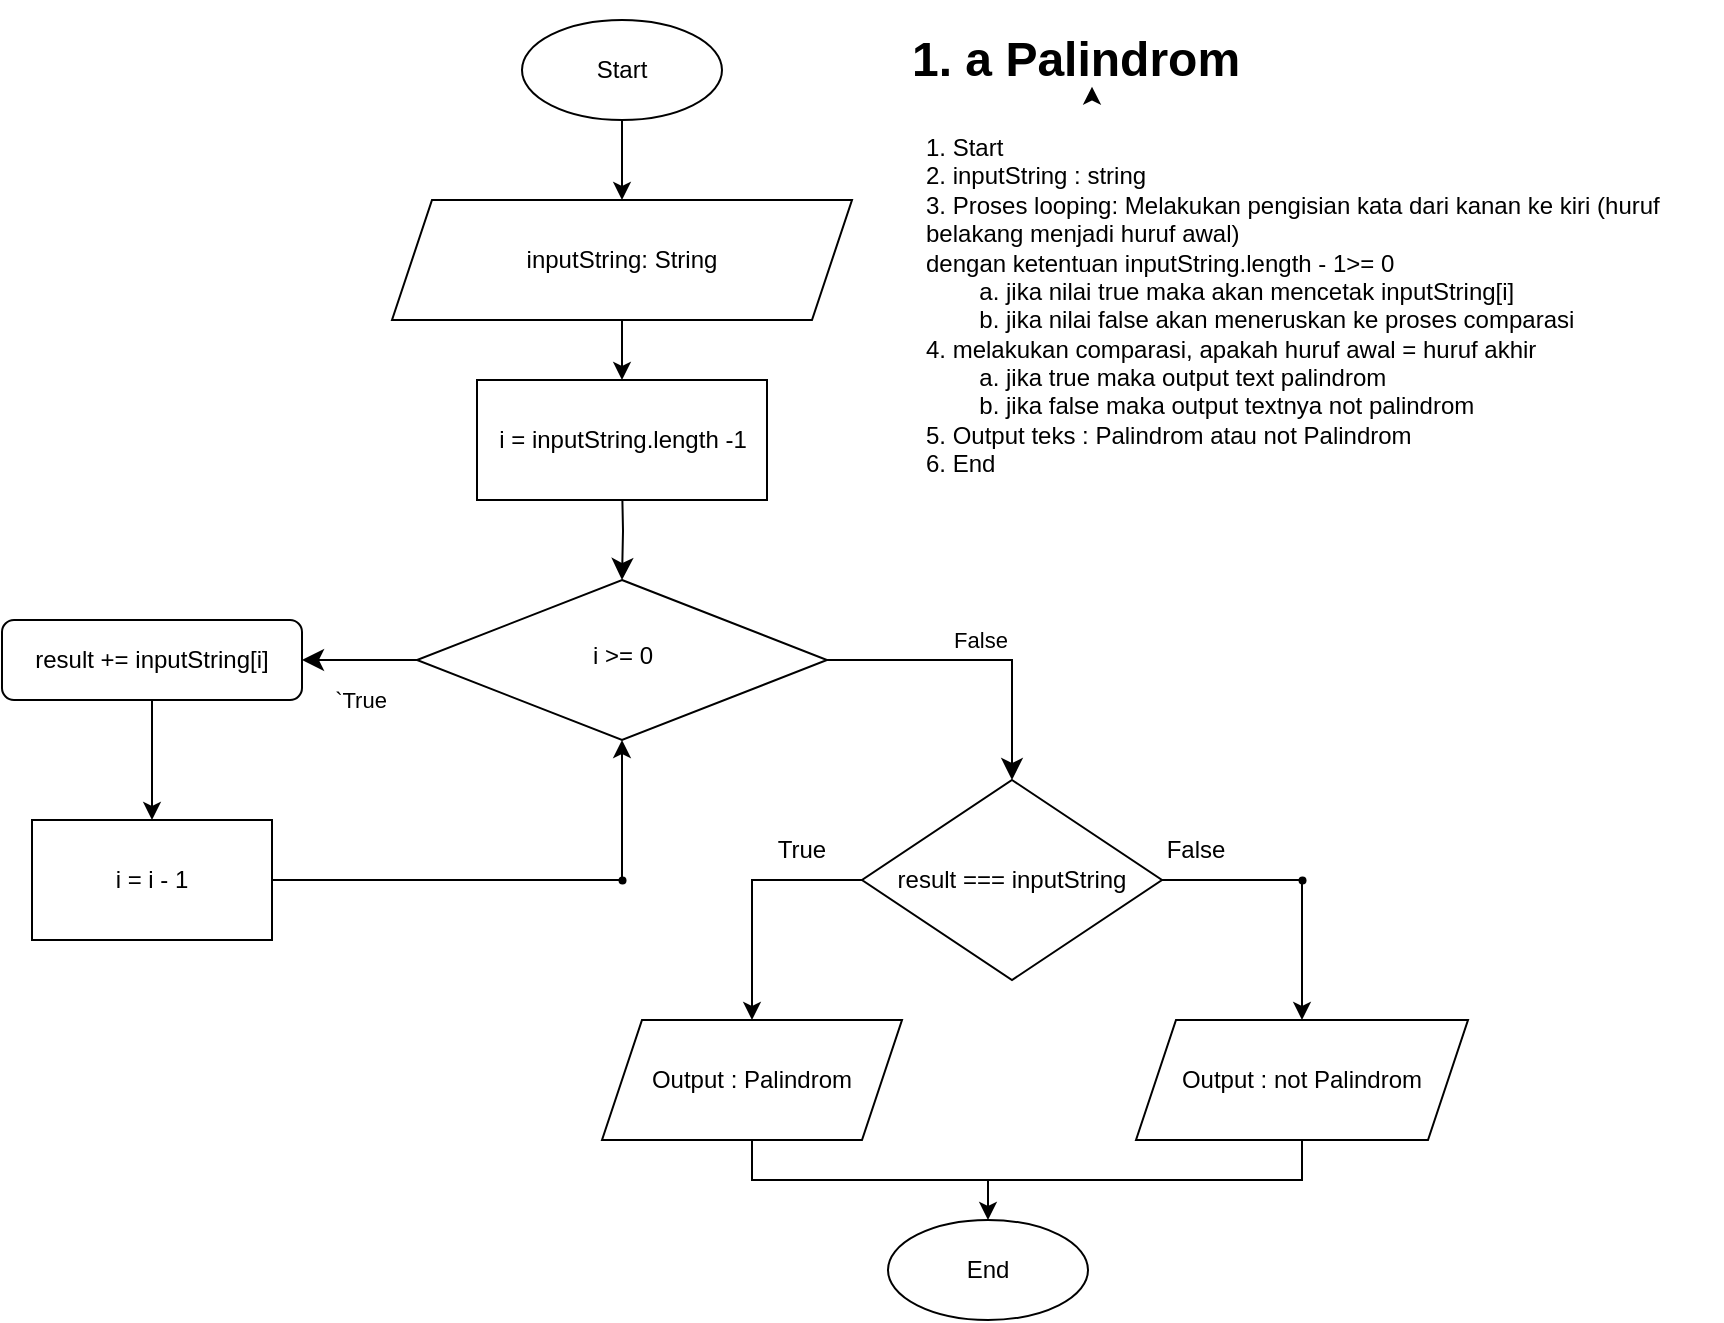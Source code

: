 <mxfile version="20.5.3" type="device"><diagram id="C5RBs43oDa-KdzZeNtuy" name="Page-1"><mxGraphModel dx="1695" dy="482" grid="1" gridSize="10" guides="1" tooltips="1" connect="1" arrows="1" fold="1" page="1" pageScale="1" pageWidth="827" pageHeight="1169" math="0" shadow="0"><root><mxCell id="WIyWlLk6GJQsqaUBKTNV-0"/><mxCell id="WIyWlLk6GJQsqaUBKTNV-1" parent="WIyWlLk6GJQsqaUBKTNV-0"/><mxCell id="WIyWlLk6GJQsqaUBKTNV-2" value="" style="rounded=0;html=1;jettySize=auto;orthogonalLoop=1;fontSize=11;endArrow=classic;endFill=1;endSize=8;strokeWidth=1;shadow=0;labelBackgroundColor=none;edgeStyle=orthogonalEdgeStyle;" parent="WIyWlLk6GJQsqaUBKTNV-1" target="WIyWlLk6GJQsqaUBKTNV-6" edge="1"><mxGeometry relative="1" as="geometry"><mxPoint x="220" y="250" as="sourcePoint"/></mxGeometry></mxCell><mxCell id="WIyWlLk6GJQsqaUBKTNV-4" value="`True" style="rounded=0;html=1;jettySize=auto;orthogonalLoop=1;fontSize=11;endArrow=classic;endFill=1;endSize=8;strokeWidth=1;shadow=0;labelBackgroundColor=none;edgeStyle=orthogonalEdgeStyle;entryX=1;entryY=0.5;entryDx=0;entryDy=0;" parent="WIyWlLk6GJQsqaUBKTNV-1" source="WIyWlLk6GJQsqaUBKTNV-6" target="WIyWlLk6GJQsqaUBKTNV-12" edge="1"><mxGeometry y="20" relative="1" as="geometry"><mxPoint as="offset"/><mxPoint x="220" y="420" as="targetPoint"/></mxGeometry></mxCell><mxCell id="WIyWlLk6GJQsqaUBKTNV-5" value="False" style="edgeStyle=orthogonalEdgeStyle;rounded=0;html=1;jettySize=auto;orthogonalLoop=1;fontSize=11;endArrow=classic;endFill=1;endSize=8;strokeWidth=1;shadow=0;labelBackgroundColor=none;entryX=0.5;entryY=0;entryDx=0;entryDy=0;" parent="WIyWlLk6GJQsqaUBKTNV-1" source="WIyWlLk6GJQsqaUBKTNV-6" target="SZ1EG_lKAPdXvPGihFEw-21" edge="1"><mxGeometry y="10" relative="1" as="geometry"><mxPoint as="offset"/><mxPoint x="414" y="340" as="targetPoint"/></mxGeometry></mxCell><mxCell id="WIyWlLk6GJQsqaUBKTNV-6" value="i &amp;gt;= 0" style="rhombus;whiteSpace=wrap;html=1;shadow=0;fontFamily=Helvetica;fontSize=12;align=center;strokeWidth=1;spacing=6;spacingTop=-4;" parent="WIyWlLk6GJQsqaUBKTNV-1" vertex="1"><mxGeometry x="117.5" y="300" width="205" height="80" as="geometry"/></mxCell><mxCell id="SZ1EG_lKAPdXvPGihFEw-17" value="" style="edgeStyle=orthogonalEdgeStyle;rounded=0;orthogonalLoop=1;jettySize=auto;html=1;endArrow=classic;endFill=1;" parent="WIyWlLk6GJQsqaUBKTNV-1" source="WIyWlLk6GJQsqaUBKTNV-12" target="SZ1EG_lKAPdXvPGihFEw-16" edge="1"><mxGeometry relative="1" as="geometry"/></mxCell><mxCell id="WIyWlLk6GJQsqaUBKTNV-12" value="result += inputString[i]" style="rounded=1;whiteSpace=wrap;html=1;fontSize=12;glass=0;strokeWidth=1;shadow=0;" parent="WIyWlLk6GJQsqaUBKTNV-1" vertex="1"><mxGeometry x="-90" y="320" width="150" height="40" as="geometry"/></mxCell><mxCell id="SZ1EG_lKAPdXvPGihFEw-9" value="" style="edgeStyle=orthogonalEdgeStyle;rounded=0;orthogonalLoop=1;jettySize=auto;html=1;endArrow=classic;endFill=1;" parent="WIyWlLk6GJQsqaUBKTNV-1" source="SZ1EG_lKAPdXvPGihFEw-0" target="SZ1EG_lKAPdXvPGihFEw-2" edge="1"><mxGeometry relative="1" as="geometry"/></mxCell><mxCell id="SZ1EG_lKAPdXvPGihFEw-0" value="Start" style="ellipse;whiteSpace=wrap;html=1;" parent="WIyWlLk6GJQsqaUBKTNV-1" vertex="1"><mxGeometry x="170" y="20" width="100" height="50" as="geometry"/></mxCell><mxCell id="SZ1EG_lKAPdXvPGihFEw-1" value="i = inputString.length -1" style="rounded=0;whiteSpace=wrap;html=1;" parent="WIyWlLk6GJQsqaUBKTNV-1" vertex="1"><mxGeometry x="147.5" y="200" width="145" height="60" as="geometry"/></mxCell><mxCell id="SZ1EG_lKAPdXvPGihFEw-10" value="" style="edgeStyle=orthogonalEdgeStyle;rounded=0;orthogonalLoop=1;jettySize=auto;html=1;endArrow=classic;endFill=1;" parent="WIyWlLk6GJQsqaUBKTNV-1" source="SZ1EG_lKAPdXvPGihFEw-2" target="SZ1EG_lKAPdXvPGihFEw-1" edge="1"><mxGeometry relative="1" as="geometry"/></mxCell><mxCell id="SZ1EG_lKAPdXvPGihFEw-2" value="inputString: String" style="shape=parallelogram;perimeter=parallelogramPerimeter;whiteSpace=wrap;html=1;fixedSize=1;" parent="WIyWlLk6GJQsqaUBKTNV-1" vertex="1"><mxGeometry x="105" y="110" width="230" height="60" as="geometry"/></mxCell><mxCell id="SZ1EG_lKAPdXvPGihFEw-7" value="" style="edgeStyle=orthogonalEdgeStyle;rounded=0;orthogonalLoop=1;jettySize=auto;html=1;" parent="WIyWlLk6GJQsqaUBKTNV-1" source="SZ1EG_lKAPdXvPGihFEw-5" target="SZ1EG_lKAPdXvPGihFEw-6" edge="1"><mxGeometry relative="1" as="geometry"/></mxCell><mxCell id="SZ1EG_lKAPdXvPGihFEw-5" value="Output : Palindrom" style="shape=parallelogram;perimeter=parallelogramPerimeter;whiteSpace=wrap;html=1;fixedSize=1;" parent="WIyWlLk6GJQsqaUBKTNV-1" vertex="1"><mxGeometry x="210" y="520" width="150" height="60" as="geometry"/></mxCell><mxCell id="SZ1EG_lKAPdXvPGihFEw-6" value="End" style="ellipse;whiteSpace=wrap;html=1;" parent="WIyWlLk6GJQsqaUBKTNV-1" vertex="1"><mxGeometry x="353" y="620" width="100" height="50" as="geometry"/></mxCell><mxCell id="SZ1EG_lKAPdXvPGihFEw-12" value="&lt;div&gt;1. Start&lt;/div&gt;&lt;div&gt;2.&amp;nbsp;&lt;span style=&quot;text-align: center;&quot;&gt;inputString&amp;nbsp;&lt;/span&gt;: string&lt;/div&gt;&lt;div&gt;3. Proses looping: Melakukan pengisian kata dari kanan ke kiri (huruf belakang menjadi huruf awal)&lt;/div&gt;&lt;div&gt;dengan ketentuan&amp;nbsp;&lt;span style=&quot;background-color: initial;&quot;&gt;inputString.length - 1&amp;gt;= 0&amp;nbsp;&lt;/span&gt;&lt;/div&gt;&lt;div&gt;&lt;span style=&quot;background-color: initial;&quot;&gt;&lt;span style=&quot;white-space: pre;&quot;&gt;&#9;&lt;/span&gt;a. jika nilai true maka akan mencetak inputString[i]&lt;/span&gt;&lt;/div&gt;&lt;div&gt;&lt;span style=&quot;white-space: pre;&quot;&gt;&#9;&lt;/span&gt;b. jika nilai false akan meneruskan ke proses comparasi&lt;/div&gt;&lt;div&gt;4. melakukan comparasi, apakah huruf awal = huruf akhir&lt;/div&gt;&lt;div&gt;&lt;span style=&quot;white-space: pre;&quot;&gt;&#9;&lt;/span&gt;a. jika true maka output text palindrom&lt;/div&gt;&lt;div&gt;&lt;span style=&quot;white-space: pre;&quot;&gt;&#9;&lt;/span&gt;b. jika false maka output textnya not palindrom&lt;/div&gt;&lt;div&gt;&lt;span style=&quot;background-color: initial;&quot;&gt;5. Output teks : Palindrom atau not Palindrom&lt;/span&gt;&lt;/div&gt;&lt;div&gt;6. End&lt;/div&gt;&lt;div&gt;&lt;br&gt;&lt;/div&gt;" style="text;html=1;strokeColor=none;fillColor=none;align=left;verticalAlign=middle;whiteSpace=wrap;rounded=0;" parent="WIyWlLk6GJQsqaUBKTNV-1" vertex="1"><mxGeometry x="370" y="70" width="400" height="200" as="geometry"/></mxCell><mxCell id="SZ1EG_lKAPdXvPGihFEw-13" value="&lt;h1&gt;1. a Palindrom&lt;/h1&gt;" style="text;html=1;strokeColor=none;fillColor=none;spacing=5;spacingTop=-20;whiteSpace=wrap;overflow=hidden;rounded=0;" parent="WIyWlLk6GJQsqaUBKTNV-1" vertex="1"><mxGeometry x="360" y="20" width="190" height="40" as="geometry"/></mxCell><mxCell id="SZ1EG_lKAPdXvPGihFEw-19" value="" style="edgeStyle=orthogonalEdgeStyle;rounded=0;orthogonalLoop=1;jettySize=auto;html=1;endArrow=none;endFill=0;" parent="WIyWlLk6GJQsqaUBKTNV-1" source="SZ1EG_lKAPdXvPGihFEw-16" target="SZ1EG_lKAPdXvPGihFEw-18" edge="1"><mxGeometry relative="1" as="geometry"/></mxCell><mxCell id="SZ1EG_lKAPdXvPGihFEw-16" value="i = i - 1" style="rounded=0;whiteSpace=wrap;html=1;" parent="WIyWlLk6GJQsqaUBKTNV-1" vertex="1"><mxGeometry x="-75" y="420" width="120" height="60" as="geometry"/></mxCell><mxCell id="SZ1EG_lKAPdXvPGihFEw-20" value="" style="edgeStyle=orthogonalEdgeStyle;rounded=0;orthogonalLoop=1;jettySize=auto;html=1;endArrow=classic;endFill=1;" parent="WIyWlLk6GJQsqaUBKTNV-1" source="SZ1EG_lKAPdXvPGihFEw-18" edge="1"><mxGeometry relative="1" as="geometry"><mxPoint x="220" y="380" as="targetPoint"/></mxGeometry></mxCell><mxCell id="SZ1EG_lKAPdXvPGihFEw-18" value="" style="shape=waypoint;sketch=0;size=6;pointerEvents=1;points=[];fillColor=default;resizable=0;rotatable=0;perimeter=centerPerimeter;snapToPoint=1;rounded=0;strokeWidth=0;" parent="WIyWlLk6GJQsqaUBKTNV-1" vertex="1"><mxGeometry x="200" y="430" width="40" height="40" as="geometry"/></mxCell><mxCell id="SZ1EG_lKAPdXvPGihFEw-23" value="" style="edgeStyle=orthogonalEdgeStyle;rounded=0;orthogonalLoop=1;jettySize=auto;html=1;endArrow=classic;endFill=1;entryX=0.5;entryY=0;entryDx=0;entryDy=0;exitX=0;exitY=0.5;exitDx=0;exitDy=0;" parent="WIyWlLk6GJQsqaUBKTNV-1" source="SZ1EG_lKAPdXvPGihFEw-21" target="SZ1EG_lKAPdXvPGihFEw-5" edge="1"><mxGeometry relative="1" as="geometry"/></mxCell><mxCell id="SZ1EG_lKAPdXvPGihFEw-25" value="" style="edgeStyle=orthogonalEdgeStyle;rounded=0;orthogonalLoop=1;jettySize=auto;html=1;endArrow=none;endFill=0;" parent="WIyWlLk6GJQsqaUBKTNV-1" source="SZ1EG_lKAPdXvPGihFEw-21" target="SZ1EG_lKAPdXvPGihFEw-24" edge="1"><mxGeometry relative="1" as="geometry"/></mxCell><mxCell id="SZ1EG_lKAPdXvPGihFEw-21" value="result === inputString" style="rhombus;whiteSpace=wrap;html=1;" parent="WIyWlLk6GJQsqaUBKTNV-1" vertex="1"><mxGeometry x="340" y="400" width="150" height="100" as="geometry"/></mxCell><mxCell id="SZ1EG_lKAPdXvPGihFEw-28" value="" style="edgeStyle=orthogonalEdgeStyle;rounded=0;orthogonalLoop=1;jettySize=auto;html=1;endArrow=none;endFill=0;" parent="WIyWlLk6GJQsqaUBKTNV-1" source="SZ1EG_lKAPdXvPGihFEw-22" edge="1"><mxGeometry relative="1" as="geometry"><mxPoint x="400" y="600" as="targetPoint"/><Array as="points"><mxPoint x="560" y="600"/></Array></mxGeometry></mxCell><mxCell id="SZ1EG_lKAPdXvPGihFEw-22" value="Output : not Palindrom" style="shape=parallelogram;perimeter=parallelogramPerimeter;whiteSpace=wrap;html=1;fixedSize=1;" parent="WIyWlLk6GJQsqaUBKTNV-1" vertex="1"><mxGeometry x="477" y="520" width="166" height="60" as="geometry"/></mxCell><mxCell id="SZ1EG_lKAPdXvPGihFEw-26" value="" style="edgeStyle=orthogonalEdgeStyle;rounded=0;orthogonalLoop=1;jettySize=auto;html=1;endArrow=classic;endFill=1;" parent="WIyWlLk6GJQsqaUBKTNV-1" source="SZ1EG_lKAPdXvPGihFEw-24" target="SZ1EG_lKAPdXvPGihFEw-22" edge="1"><mxGeometry relative="1" as="geometry"/></mxCell><mxCell id="SZ1EG_lKAPdXvPGihFEw-24" value="" style="shape=waypoint;sketch=0;size=6;pointerEvents=1;points=[];fillColor=default;resizable=0;rotatable=0;perimeter=centerPerimeter;snapToPoint=1;strokeWidth=0;" parent="WIyWlLk6GJQsqaUBKTNV-1" vertex="1"><mxGeometry x="540" y="430" width="40" height="40" as="geometry"/></mxCell><mxCell id="SZ1EG_lKAPdXvPGihFEw-33" value="True" style="text;html=1;strokeColor=none;fillColor=none;align=center;verticalAlign=middle;whiteSpace=wrap;rounded=0;" parent="WIyWlLk6GJQsqaUBKTNV-1" vertex="1"><mxGeometry x="280" y="420" width="60" height="30" as="geometry"/></mxCell><mxCell id="SZ1EG_lKAPdXvPGihFEw-34" value="False" style="text;html=1;strokeColor=none;fillColor=none;align=center;verticalAlign=middle;whiteSpace=wrap;rounded=0;" parent="WIyWlLk6GJQsqaUBKTNV-1" vertex="1"><mxGeometry x="477" y="420" width="60" height="30" as="geometry"/></mxCell><mxCell id="_uLx5ZqDNBC2O2r01IsE-0" style="edgeStyle=orthogonalEdgeStyle;rounded=0;orthogonalLoop=1;jettySize=auto;html=1;exitX=0.5;exitY=1;exitDx=0;exitDy=0;entryX=0.5;entryY=0.833;entryDx=0;entryDy=0;entryPerimeter=0;" parent="WIyWlLk6GJQsqaUBKTNV-1" source="SZ1EG_lKAPdXvPGihFEw-13" target="SZ1EG_lKAPdXvPGihFEw-13" edge="1"><mxGeometry relative="1" as="geometry"/></mxCell></root></mxGraphModel></diagram></mxfile>